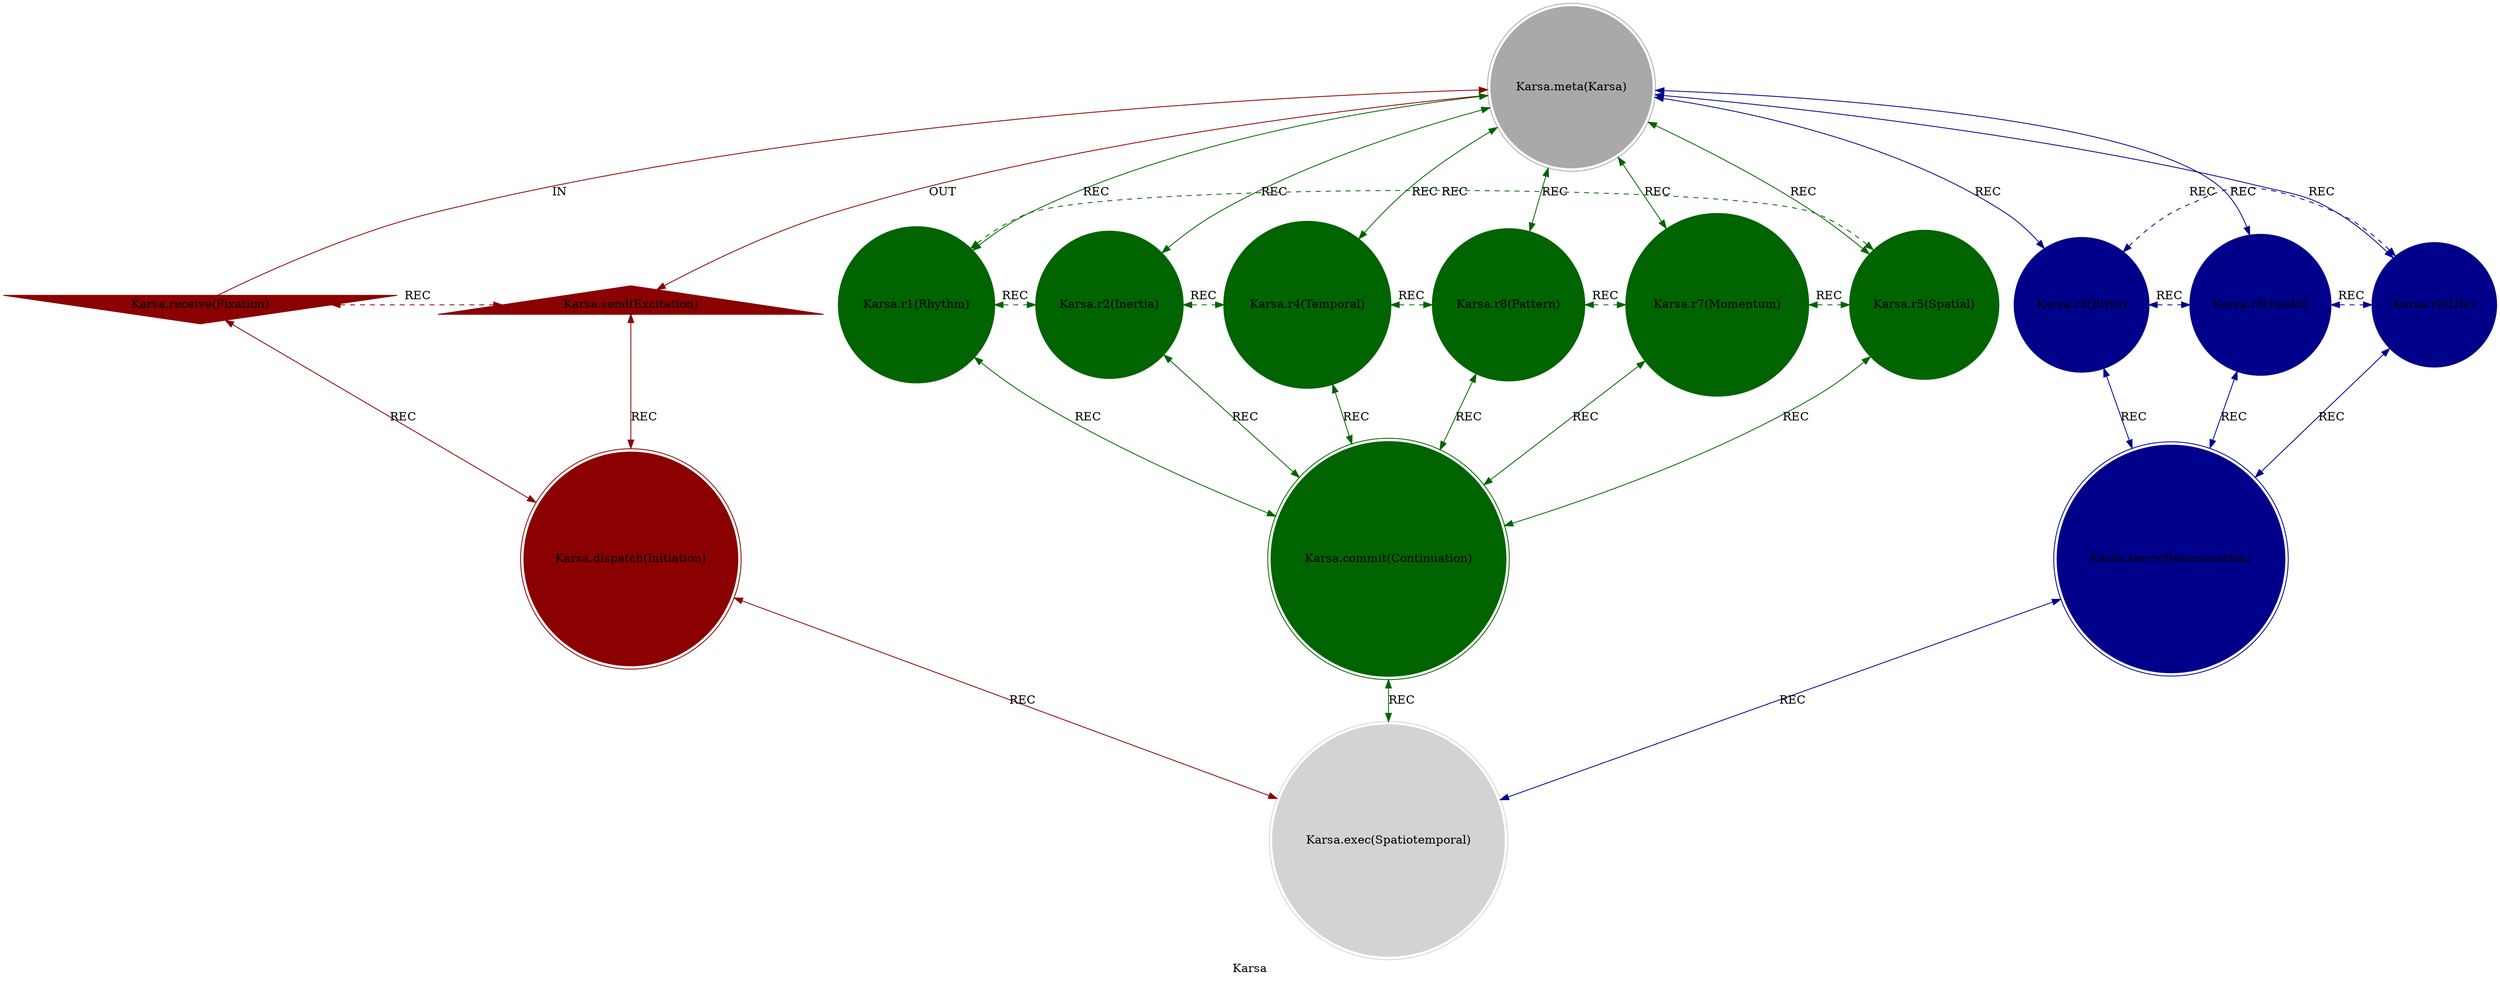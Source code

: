 strict digraph KarsaFactor {
    style = filled;
    color = lightgray;
    node [shape = circle; style = filled; color = lightgreen;];
    edge [color = darkgray;];
    label = "Karsa";
    comment = "{{description}}";
    
    cilang_a_t [label = "Karsa.receive(Fixation)";comment = "Potential: {{description}}";shape = invtriangle;color = darkred;];
    cilang_0_t [label = "Karsa.meta(Karsa)";comment = "Abstract: {{description}}";shape = doublecircle;color = darkgray;];
    cilang_b_t [label = "Karsa.send(Excitation)";comment = "Manifest: {{description}}";shape = triangle;color = darkred;];
    cilang_1_t [label = "Karsa.r1(Rhythm)";comment = "Initiation: {{description}}";color = darkgreen;];
    cilang_2_t [label = "Karsa.r2(Inertia)";comment = "Response: {{description}}";color = darkgreen;];
    cilang_4_t [label = "Karsa.r4(Temporal)";comment = "Integration: {{description}}";color = darkgreen;];
    cilang_8_t [label = "Karsa.r8(Pattern)";comment = "Reflection: {{description}}";color = darkgreen;];
    cilang_7_t [label = "Karsa.r7(Momentum)";comment = "Consolidation: {{description}}";color = darkgreen;];
    cilang_5_t [label = "Karsa.r5(Spatial)";comment = "Propagation: {{description}}";color = darkgreen;];
    cilang_3_t [label = "Karsa.r3(Birth)";comment = "Thesis: {{description}}";color = darkblue;];
    cilang_6_t [label = "Karsa.r6(Death)";comment = "Antithesis: {{description}}";color = darkblue;];
    cilang_9_t [label = "Karsa.r9(Life)";comment = "Synthesis: {{description}}";color = darkblue;];
    cilang_c_t [label = "Karsa.dispatch(Initiation)";comment = "Why-Who: {{description}}";shape = doublecircle;color = darkred;];
    cilang_d_t [label = "Karsa.commit(Continuation)";comment = "What-How: {{description}}";shape = doublecircle;color = darkgreen;];
    cilang_e_t [label = "Karsa.serve(Reincarnation)";comment = "When-Where: {{description}}";shape = doublecircle;color = darkblue;];
    cilang_f_t [label = "Karsa.exec(Spatiotemporal)";comment = "Which-Closure: {{description}}";shape = doublecircle;color = lightgray;];
    
    cilang_a_t -> cilang_0_t [label = "IN"; comment = "{{description}}"; color = darkred; constraint = false;];
    cilang_0_t -> cilang_b_t [label = "OUT"; comment = "{{description}}"; color = darkred;];
    cilang_a_t -> cilang_c_t [label = "REC"; comment = "{{description}}"; color = darkred; dir = both;];
    cilang_b_t -> cilang_c_t [label = "REC"; comment = "{{description}}"; color = darkred; dir = both;];
    cilang_a_t -> cilang_b_t [label = "REC"; comment = "{{description}}"; color = darkred; dir = both; style = dashed; constraint = false;];
    
    cilang_0_t -> cilang_1_t [label = "REC"; comment = "{{description}}"; color = darkgreen; dir = both;];
    cilang_0_t -> cilang_2_t [label = "REC"; comment = "{{description}}"; color = darkgreen; dir = both;];
    cilang_0_t -> cilang_4_t [label = "REC"; comment = "{{description}}"; color = darkgreen; dir = both;];
    cilang_0_t -> cilang_8_t [label = "REC"; comment = "{{description}}"; color = darkgreen; dir = both;];
    cilang_0_t -> cilang_7_t [label = "REC"; comment = "{{description}}"; color = darkgreen; dir = both;];
    cilang_0_t -> cilang_5_t [label = "REC"; comment = "{{description}}"; color = darkgreen; dir = both;];
    
    cilang_1_t -> cilang_2_t [label = "REC"; comment = "{{description}}"; color = darkgreen; dir = both; style = dashed; constraint = false;];
    cilang_2_t -> cilang_4_t [label = "REC"; comment = "{{description}}"; color = darkgreen; dir = both; style = dashed; constraint = false;];
    cilang_4_t -> cilang_8_t [label = "REC"; comment = "{{description}}"; color = darkgreen; dir = both; style = dashed; constraint = false;];
    cilang_8_t -> cilang_7_t [label = "REC"; comment = "{{description}}"; color = darkgreen; dir = both; style = dashed; constraint = false;];
    cilang_7_t -> cilang_5_t [label = "REC"; comment = "{{description}}"; color = darkgreen; dir = both; style = dashed; constraint = false;];
    cilang_5_t -> cilang_1_t [label = "REC"; comment = "{{description}}"; color = darkgreen; dir = both; style = dashed; constraint = false;];
    
    cilang_1_t -> cilang_d_t [label = "REC"; comment = "{{description}}"; color = darkgreen; dir = both;];
    cilang_2_t -> cilang_d_t [label = "REC"; comment = "{{description}}"; color = darkgreen; dir = both;];
    cilang_4_t -> cilang_d_t [label = "REC"; comment = "{{description}}"; color = darkgreen; dir = both;];
    cilang_8_t -> cilang_d_t [label = "REC"; comment = "{{description}}"; color = darkgreen; dir = both;];
    cilang_7_t -> cilang_d_t [label = "REC"; comment = "{{description}}"; color = darkgreen; dir = both;];
    cilang_5_t -> cilang_d_t [label = "REC"; comment = "{{description}}"; color = darkgreen; dir = both;];
    
    cilang_0_t -> cilang_3_t [label = "REC"; comment = "{{description}}"; color = darkblue; dir = both;];
    cilang_0_t -> cilang_6_t [label = "REC"; comment = "{{description}}"; color = darkblue; dir = both;];
    cilang_0_t -> cilang_9_t [label = "REC"; comment = "{{description}}"; color = darkblue; dir = both;];
    
    cilang_3_t -> cilang_e_t [label = "REC"; comment = "{{description}}"; color = darkblue; dir = both;];
    cilang_6_t -> cilang_e_t [label = "REC"; comment = "{{description}}"; color = darkblue; dir = both;];
    cilang_9_t -> cilang_e_t [label = "REC"; comment = "{{description}}"; color = darkblue; dir = both;];
    
    cilang_3_t -> cilang_6_t [label = "REC"; comment = "{{description}}"; color = darkblue; dir = both; style = dashed; constraint = false;];
    cilang_6_t -> cilang_9_t [label = "REC"; comment = "{{description}}"; color = darkblue; dir = both; style = dashed; constraint = false;];
    cilang_9_t -> cilang_3_t [label = "REC"; comment = "{{description}}"; color = darkblue; dir = both; style = dashed; constraint = false;];
    
    cilang_c_t -> cilang_f_t [label = "REC"; comment = "{{description}}"; color = darkred; dir = both;];
    cilang_d_t -> cilang_f_t [label = "REC"; comment = "{{description}}"; color = darkgreen; dir = both;];
    cilang_e_t -> cilang_f_t [label = "REC"; comment = "{{description}}"; color = darkblue; dir = both;];
}